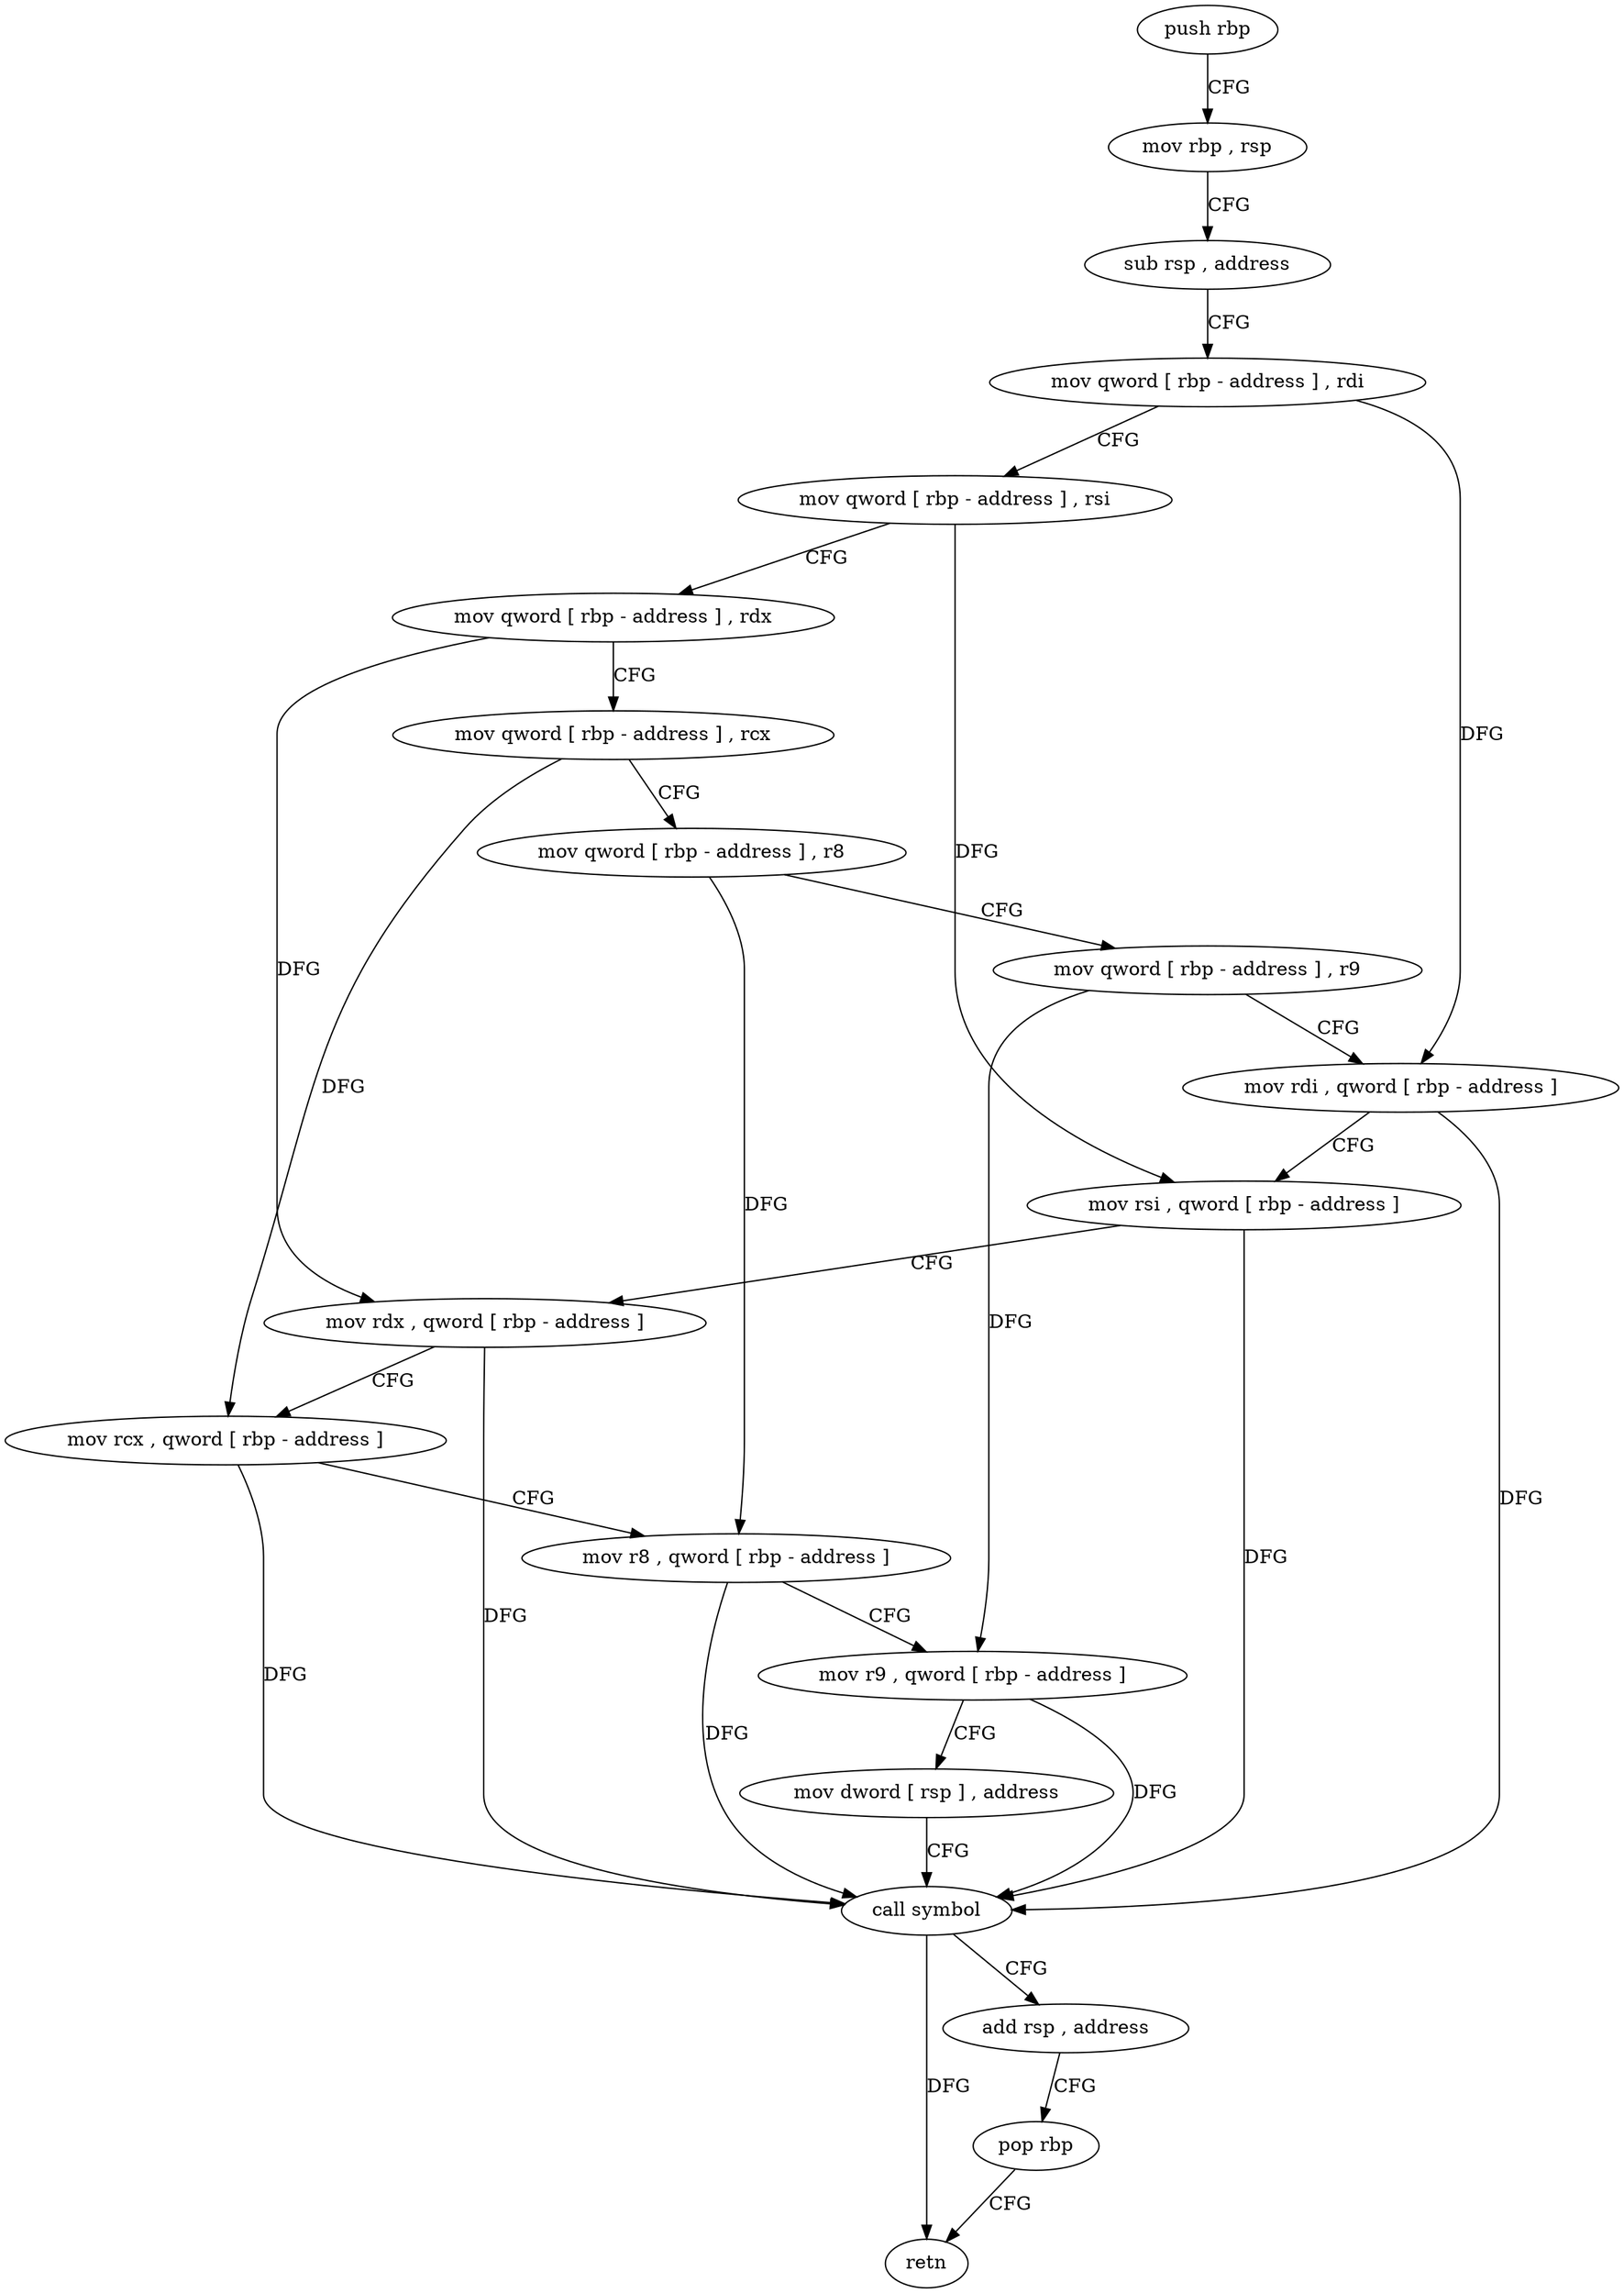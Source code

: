 digraph "func" {
"369424" [label = "push rbp" ]
"369425" [label = "mov rbp , rsp" ]
"369428" [label = "sub rsp , address" ]
"369432" [label = "mov qword [ rbp - address ] , rdi" ]
"369436" [label = "mov qword [ rbp - address ] , rsi" ]
"369440" [label = "mov qword [ rbp - address ] , rdx" ]
"369444" [label = "mov qword [ rbp - address ] , rcx" ]
"369448" [label = "mov qword [ rbp - address ] , r8" ]
"369452" [label = "mov qword [ rbp - address ] , r9" ]
"369456" [label = "mov rdi , qword [ rbp - address ]" ]
"369460" [label = "mov rsi , qword [ rbp - address ]" ]
"369464" [label = "mov rdx , qword [ rbp - address ]" ]
"369468" [label = "mov rcx , qword [ rbp - address ]" ]
"369472" [label = "mov r8 , qword [ rbp - address ]" ]
"369476" [label = "mov r9 , qword [ rbp - address ]" ]
"369480" [label = "mov dword [ rsp ] , address" ]
"369487" [label = "call symbol" ]
"369492" [label = "add rsp , address" ]
"369496" [label = "pop rbp" ]
"369497" [label = "retn" ]
"369424" -> "369425" [ label = "CFG" ]
"369425" -> "369428" [ label = "CFG" ]
"369428" -> "369432" [ label = "CFG" ]
"369432" -> "369436" [ label = "CFG" ]
"369432" -> "369456" [ label = "DFG" ]
"369436" -> "369440" [ label = "CFG" ]
"369436" -> "369460" [ label = "DFG" ]
"369440" -> "369444" [ label = "CFG" ]
"369440" -> "369464" [ label = "DFG" ]
"369444" -> "369448" [ label = "CFG" ]
"369444" -> "369468" [ label = "DFG" ]
"369448" -> "369452" [ label = "CFG" ]
"369448" -> "369472" [ label = "DFG" ]
"369452" -> "369456" [ label = "CFG" ]
"369452" -> "369476" [ label = "DFG" ]
"369456" -> "369460" [ label = "CFG" ]
"369456" -> "369487" [ label = "DFG" ]
"369460" -> "369464" [ label = "CFG" ]
"369460" -> "369487" [ label = "DFG" ]
"369464" -> "369468" [ label = "CFG" ]
"369464" -> "369487" [ label = "DFG" ]
"369468" -> "369472" [ label = "CFG" ]
"369468" -> "369487" [ label = "DFG" ]
"369472" -> "369476" [ label = "CFG" ]
"369472" -> "369487" [ label = "DFG" ]
"369476" -> "369480" [ label = "CFG" ]
"369476" -> "369487" [ label = "DFG" ]
"369480" -> "369487" [ label = "CFG" ]
"369487" -> "369492" [ label = "CFG" ]
"369487" -> "369497" [ label = "DFG" ]
"369492" -> "369496" [ label = "CFG" ]
"369496" -> "369497" [ label = "CFG" ]
}
